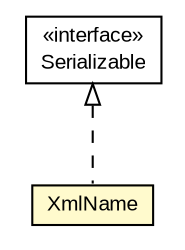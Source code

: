 #!/usr/local/bin/dot
#
# Class diagram 
# Generated by UMLGraph version R5_6-24-gf6e263 (http://www.umlgraph.org/)
#

digraph G {
	edge [fontname="arial",fontsize=10,labelfontname="arial",labelfontsize=10];
	node [fontname="arial",fontsize=10,shape=plaintext];
	nodesep=0.25;
	ranksep=0.5;
	// eu.europa.esig.dss.jaxb.detailedreport.XmlName
	c812890 [label=<<table title="eu.europa.esig.dss.jaxb.detailedreport.XmlName" border="0" cellborder="1" cellspacing="0" cellpadding="2" port="p" bgcolor="lemonChiffon" href="./XmlName.html">
		<tr><td><table border="0" cellspacing="0" cellpadding="1">
<tr><td align="center" balign="center"> XmlName </td></tr>
		</table></td></tr>
		</table>>, URL="./XmlName.html", fontname="arial", fontcolor="black", fontsize=10.0];
	//eu.europa.esig.dss.jaxb.detailedreport.XmlName implements java.io.Serializable
	c813478:p -> c812890:p [dir=back,arrowtail=empty,style=dashed];
	// java.io.Serializable
	c813478 [label=<<table title="java.io.Serializable" border="0" cellborder="1" cellspacing="0" cellpadding="2" port="p" href="http://java.sun.com/j2se/1.4.2/docs/api/java/io/Serializable.html">
		<tr><td><table border="0" cellspacing="0" cellpadding="1">
<tr><td align="center" balign="center"> &#171;interface&#187; </td></tr>
<tr><td align="center" balign="center"> Serializable </td></tr>
		</table></td></tr>
		</table>>, URL="http://java.sun.com/j2se/1.4.2/docs/api/java/io/Serializable.html", fontname="arial", fontcolor="black", fontsize=10.0];
}

